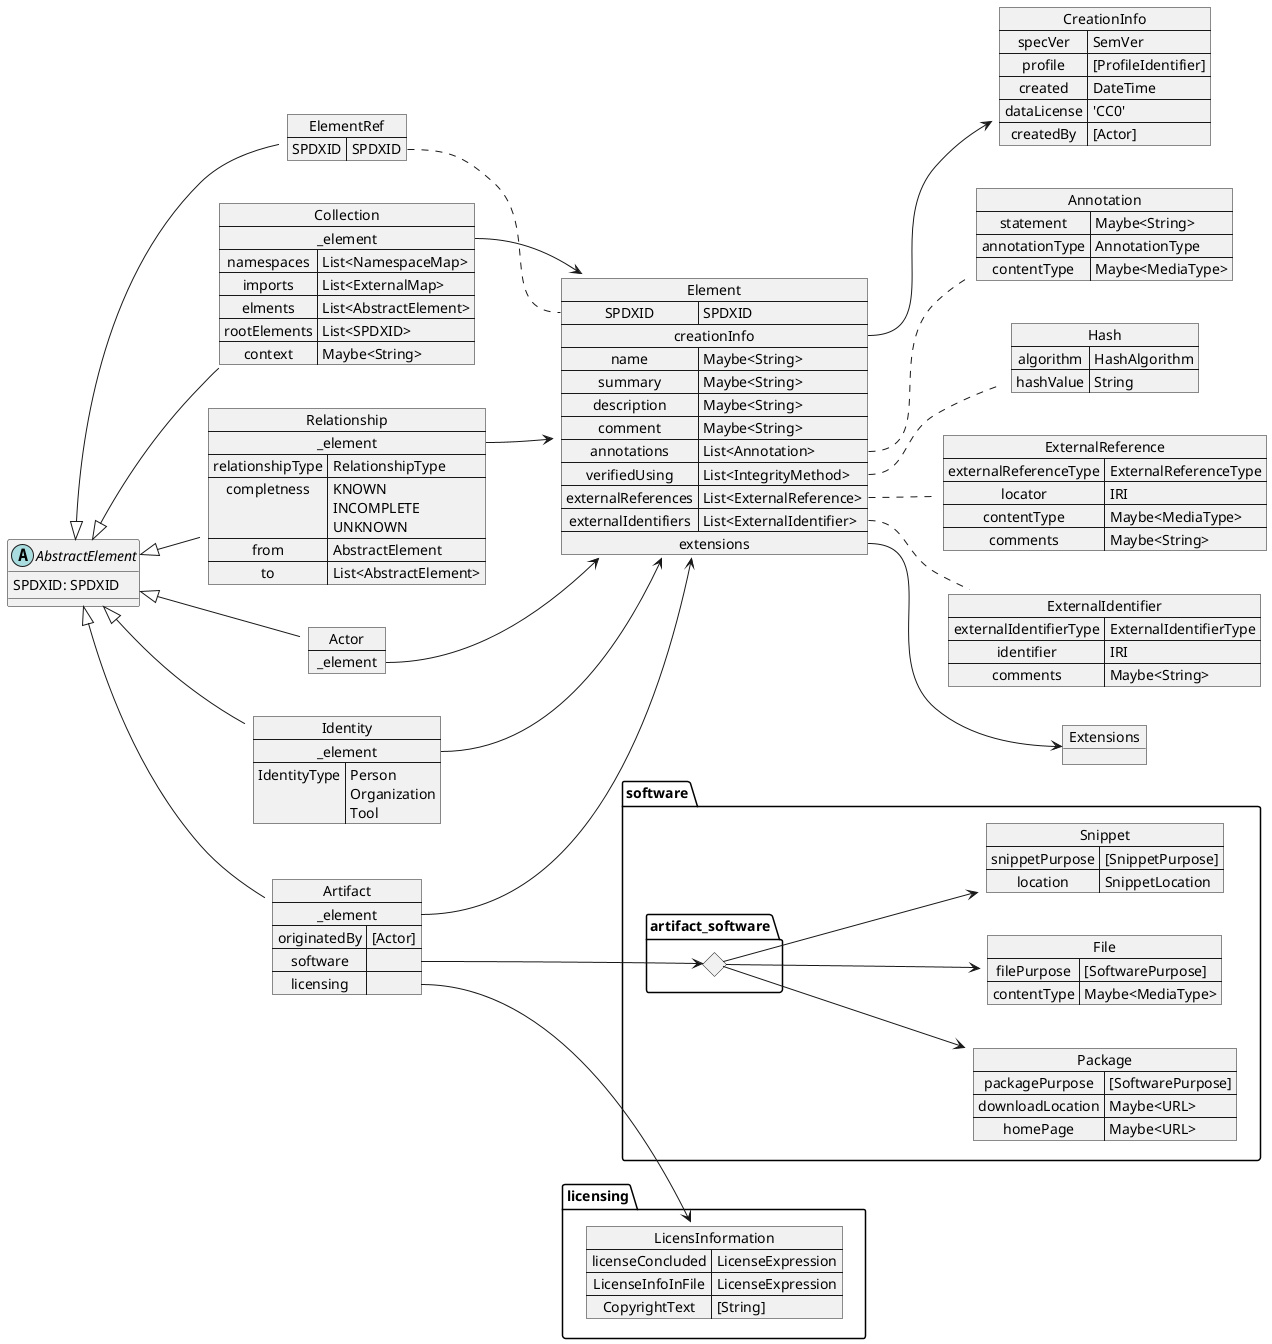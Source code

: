 @startuml
left to right direction

map CreationInfo {
    specVer => SemVer
    profile => [ProfileIdentifier]
    created => DateTime
    dataLicense => 'CC0'
    createdBy => [Actor]
}
object Extensions
map Element {
    SPDXID => SPDXID
    creationInfo *--> CreationInfo
    name => Maybe<String>
    summary => Maybe<String>
    description => Maybe<String>
    comment => Maybe<String>
    annotations => List<Annotation>
    verifiedUsing => List<IntegrityMethod>
    externalReferences => List<ExternalReference>
    externalIdentifiers => List<ExternalIdentifier>
    extensions *--> Extensions
}
map Annotation {
    statement => Maybe<String>
    annotationType => AnnotationType
    contentType => Maybe<MediaType>
}
Element::annotations .. Annotation
map ExternalReference {
    externalReferenceType => ExternalReferenceType
    locator => IRI
    contentType => Maybe<MediaType>
    comments => Maybe<String>
}
Element::externalReferences .. ExternalReference
Map Hash {
    algorithm => HashAlgorithm
    hashValue => String
}
Element::verifiedUsing .. Hash
Map ExternalIdentifier {
    externalIdentifierType => ExternalIdentifierType
    identifier => IRI
    comments => Maybe<String>
}
Element::externalIdentifiers .. ExternalIdentifier

map Artifact {
    _element *--> Element
    originatedBy => [Actor]
    software =>
    licensing =>
}

map Collection {
    _element *--> Element
    namespaces => List<NamespaceMap>
    imports => List<ExternalMap>
    elments => List<AbstractElement>
    rootElements => List<SPDXID>
    context => Maybe<String>
}

map Relationship {
    _element *--> Element
    relationshipType => RelationshipType
    completness => KNOWN\nINCOMPLETE\nUNKNOWN
    from => AbstractElement
    to => List<AbstractElement>
}

map Actor {
    _element *--> Element
}

map Identity {
    _element *--> Element
    IdentityType => Person\nOrganization\nTool
}


package software {
    map Package {
        packagePurpose => [SoftwarePurpose]
        downloadLocation => Maybe<URL>
        homePage => Maybe<URL>
    }
    map File {
        filePurpose => [SoftwarePurpose]
        contentType => Maybe<MediaType>
    }
    Map Snippet {
        snippetPurpose => [SnippetPurpose]
        location => SnippetLocation
    }
    diamond artifact_software.dia
    artifact_software.dia --> Package
    artifact_software.dia --> File
    artifact_software.dia --> Snippet
    Artifact::software --> artifact_software.dia
}

package licensing {
    map LicensInformation {
        licenseConcluded => LicenseExpression
        LicenseInfoInFile => LicenseExpression
        CopyrightText => [String]
    }
    Artifact::licensing --> LicensInformation
}




map ElementRef {
    SPDXID => SPDXID
}
ElementRef::SPDXID .. Element::SPDXID


abstract AbstractElement
AbstractElement : SPDXID: SPDXID
AbstractElement <|-- ElementRef
AbstractElement <|-- Identity
AbstractElement <|-- Actor
AbstractElement <|-- Relationship
AbstractElement <|-- Collection
AbstractElement <|-- Artifact

@enduml